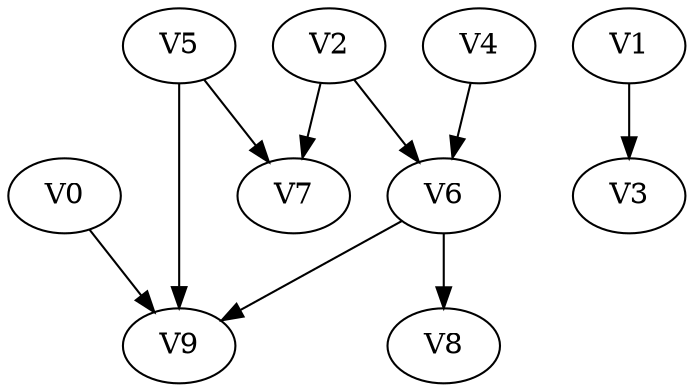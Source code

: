 strict digraph my_dotgraph {
concentrate=True;
V0;
V1;
V2;
V3;
V4;
V5;
V6;
V7;
V8;
V9;
V0 -> V9;
V1 -> V3;
V2 -> V6;
V2 -> V7;
V4 -> V6;
V5 -> V7;
V5 -> V9;
V6 -> V8;
V6 -> V9;
V8 
}